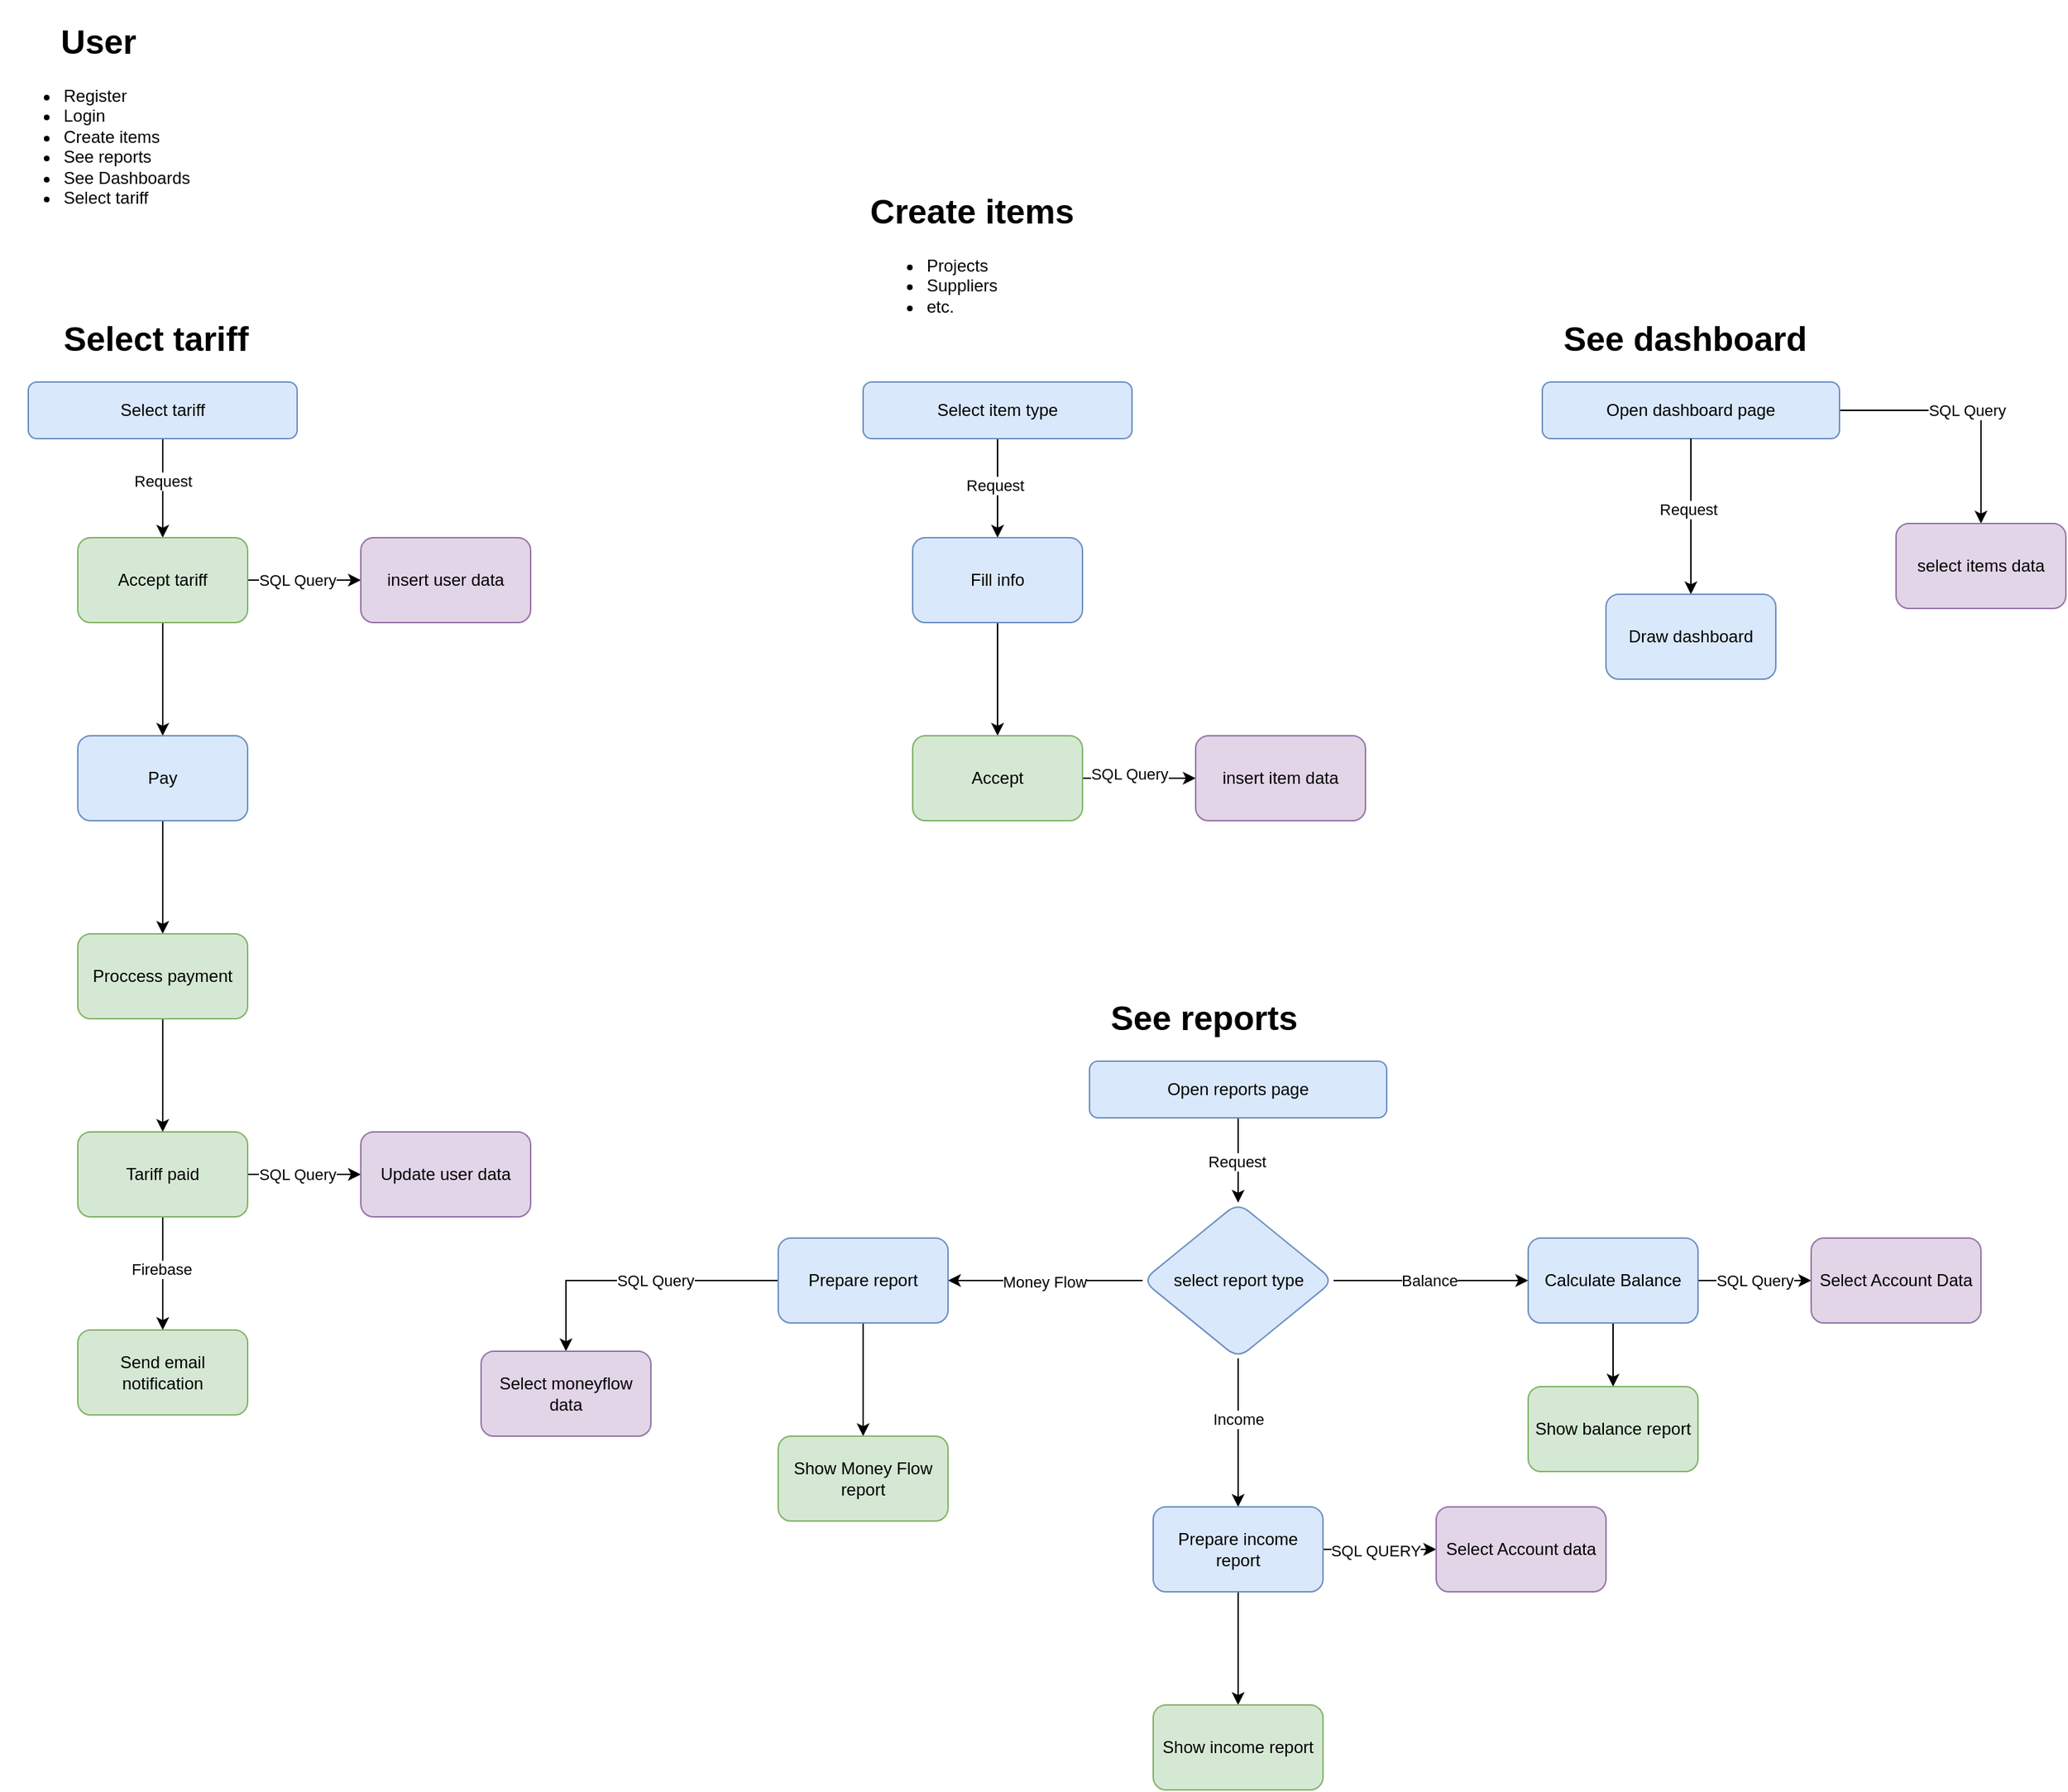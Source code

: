 <mxfile version="21.6.8" type="github">
  <diagram name="Страница — 1" id="uMBP3uglS6KfB2vWSXE3">
    <mxGraphModel dx="1368" dy="887" grid="1" gridSize="10" guides="1" tooltips="1" connect="1" arrows="1" fold="1" page="1" pageScale="1" pageWidth="827" pageHeight="1169" math="0" shadow="0">
      <root>
        <mxCell id="0" />
        <mxCell id="1" parent="0" />
        <mxCell id="aBMBQ2h6nMREYINtzS8h-1" value="&lt;h1 style=&quot;text-align: center;&quot;&gt;User&lt;/h1&gt;&lt;div&gt;&lt;ul&gt;&lt;li style=&quot;&quot;&gt;Register&lt;/li&gt;&lt;li style=&quot;&quot;&gt;Login&lt;/li&gt;&lt;li style=&quot;&quot;&gt;Create items&lt;/li&gt;&lt;li style=&quot;&quot;&gt;See reports&lt;/li&gt;&lt;li style=&quot;&quot;&gt;See Dashboards&lt;/li&gt;&lt;li style=&quot;&quot;&gt;Select tariff&lt;/li&gt;&lt;/ul&gt;&lt;/div&gt;" style="text;html=1;strokeColor=none;fillColor=none;spacing=5;spacingTop=-20;whiteSpace=wrap;overflow=hidden;rounded=0;" vertex="1" parent="1">
          <mxGeometry x="30" y="40" width="190" height="140" as="geometry" />
        </mxCell>
        <mxCell id="aBMBQ2h6nMREYINtzS8h-4" value="" style="edgeStyle=orthogonalEdgeStyle;rounded=0;orthogonalLoop=1;jettySize=auto;html=1;" edge="1" parent="1" source="aBMBQ2h6nMREYINtzS8h-2" target="aBMBQ2h6nMREYINtzS8h-3">
          <mxGeometry relative="1" as="geometry" />
        </mxCell>
        <mxCell id="aBMBQ2h6nMREYINtzS8h-12" value="Request" style="edgeLabel;html=1;align=center;verticalAlign=middle;resizable=0;points=[];" vertex="1" connectable="0" parent="aBMBQ2h6nMREYINtzS8h-4">
          <mxGeometry x="-0.6" y="-3" relative="1" as="geometry">
            <mxPoint x="3" y="16" as="offset" />
          </mxGeometry>
        </mxCell>
        <mxCell id="aBMBQ2h6nMREYINtzS8h-2" value="Select tariff" style="rounded=1;whiteSpace=wrap;html=1;fillColor=#dae8fc;strokeColor=#6c8ebf;" vertex="1" parent="1">
          <mxGeometry x="50" y="300" width="190" height="40" as="geometry" />
        </mxCell>
        <mxCell id="aBMBQ2h6nMREYINtzS8h-6" value="" style="edgeStyle=orthogonalEdgeStyle;rounded=0;orthogonalLoop=1;jettySize=auto;html=1;" edge="1" parent="1" source="aBMBQ2h6nMREYINtzS8h-3" target="aBMBQ2h6nMREYINtzS8h-5">
          <mxGeometry relative="1" as="geometry" />
        </mxCell>
        <mxCell id="aBMBQ2h6nMREYINtzS8h-10" value="" style="edgeStyle=orthogonalEdgeStyle;rounded=0;orthogonalLoop=1;jettySize=auto;html=1;" edge="1" parent="1" source="aBMBQ2h6nMREYINtzS8h-3" target="aBMBQ2h6nMREYINtzS8h-9">
          <mxGeometry relative="1" as="geometry" />
        </mxCell>
        <mxCell id="aBMBQ2h6nMREYINtzS8h-11" value="SQL Query" style="edgeLabel;html=1;align=center;verticalAlign=middle;resizable=0;points=[];" vertex="1" connectable="0" parent="aBMBQ2h6nMREYINtzS8h-10">
          <mxGeometry x="-0.275" y="-1" relative="1" as="geometry">
            <mxPoint x="6" y="-1" as="offset" />
          </mxGeometry>
        </mxCell>
        <mxCell id="aBMBQ2h6nMREYINtzS8h-3" value="Accept tariff" style="whiteSpace=wrap;html=1;rounded=1;fillColor=#d5e8d4;strokeColor=#82b366;" vertex="1" parent="1">
          <mxGeometry x="85" y="410" width="120" height="60" as="geometry" />
        </mxCell>
        <mxCell id="aBMBQ2h6nMREYINtzS8h-14" value="" style="edgeStyle=orthogonalEdgeStyle;rounded=0;orthogonalLoop=1;jettySize=auto;html=1;" edge="1" parent="1" source="aBMBQ2h6nMREYINtzS8h-5" target="aBMBQ2h6nMREYINtzS8h-13">
          <mxGeometry relative="1" as="geometry" />
        </mxCell>
        <mxCell id="aBMBQ2h6nMREYINtzS8h-5" value="Pay" style="whiteSpace=wrap;html=1;rounded=1;fillColor=#dae8fc;strokeColor=#6c8ebf;" vertex="1" parent="1">
          <mxGeometry x="85" y="550" width="120" height="60" as="geometry" />
        </mxCell>
        <mxCell id="aBMBQ2h6nMREYINtzS8h-9" value="insert user data" style="rounded=1;whiteSpace=wrap;html=1;fillColor=#e1d5e7;strokeColor=#9673a6;" vertex="1" parent="1">
          <mxGeometry x="285" y="410" width="120" height="60" as="geometry" />
        </mxCell>
        <mxCell id="aBMBQ2h6nMREYINtzS8h-16" value="" style="edgeStyle=orthogonalEdgeStyle;rounded=0;orthogonalLoop=1;jettySize=auto;html=1;" edge="1" parent="1" source="aBMBQ2h6nMREYINtzS8h-13" target="aBMBQ2h6nMREYINtzS8h-15">
          <mxGeometry relative="1" as="geometry" />
        </mxCell>
        <mxCell id="aBMBQ2h6nMREYINtzS8h-13" value="Proccess payment" style="whiteSpace=wrap;html=1;rounded=1;fillColor=#d5e8d4;strokeColor=#82b366;" vertex="1" parent="1">
          <mxGeometry x="85" y="690" width="120" height="60" as="geometry" />
        </mxCell>
        <mxCell id="aBMBQ2h6nMREYINtzS8h-20" value="" style="edgeStyle=orthogonalEdgeStyle;rounded=0;orthogonalLoop=1;jettySize=auto;html=1;" edge="1" parent="1" source="aBMBQ2h6nMREYINtzS8h-15" target="aBMBQ2h6nMREYINtzS8h-19">
          <mxGeometry relative="1" as="geometry" />
        </mxCell>
        <mxCell id="aBMBQ2h6nMREYINtzS8h-21" value="SQL Query" style="edgeLabel;html=1;align=center;verticalAlign=middle;resizable=0;points=[];" vertex="1" connectable="0" parent="aBMBQ2h6nMREYINtzS8h-20">
          <mxGeometry x="0.025" y="-2" relative="1" as="geometry">
            <mxPoint x="-6" y="-2" as="offset" />
          </mxGeometry>
        </mxCell>
        <mxCell id="aBMBQ2h6nMREYINtzS8h-23" value="" style="edgeStyle=orthogonalEdgeStyle;rounded=0;orthogonalLoop=1;jettySize=auto;html=1;" edge="1" parent="1" source="aBMBQ2h6nMREYINtzS8h-15" target="aBMBQ2h6nMREYINtzS8h-22">
          <mxGeometry relative="1" as="geometry" />
        </mxCell>
        <mxCell id="aBMBQ2h6nMREYINtzS8h-24" value="Firebase" style="edgeLabel;html=1;align=center;verticalAlign=middle;resizable=0;points=[];" vertex="1" connectable="0" parent="aBMBQ2h6nMREYINtzS8h-23">
          <mxGeometry x="-0.075" y="-1" relative="1" as="geometry">
            <mxPoint as="offset" />
          </mxGeometry>
        </mxCell>
        <mxCell id="aBMBQ2h6nMREYINtzS8h-15" value="Tariff paid" style="whiteSpace=wrap;html=1;rounded=1;fillColor=#d5e8d4;strokeColor=#82b366;" vertex="1" parent="1">
          <mxGeometry x="85" y="830" width="120" height="60" as="geometry" />
        </mxCell>
        <mxCell id="aBMBQ2h6nMREYINtzS8h-19" value="Update user data" style="rounded=1;whiteSpace=wrap;html=1;fillColor=#e1d5e7;strokeColor=#9673a6;" vertex="1" parent="1">
          <mxGeometry x="285" y="830" width="120" height="60" as="geometry" />
        </mxCell>
        <mxCell id="aBMBQ2h6nMREYINtzS8h-22" value="Send email notification" style="whiteSpace=wrap;html=1;fillColor=#d5e8d4;strokeColor=#82b366;rounded=1;" vertex="1" parent="1">
          <mxGeometry x="85" y="970" width="120" height="60" as="geometry" />
        </mxCell>
        <mxCell id="aBMBQ2h6nMREYINtzS8h-25" value="&lt;h1&gt;Select tariff&lt;/h1&gt;" style="text;html=1;strokeColor=none;fillColor=none;spacing=5;spacingTop=-20;whiteSpace=wrap;overflow=hidden;rounded=0;" vertex="1" parent="1">
          <mxGeometry x="70" y="250" width="190" height="120" as="geometry" />
        </mxCell>
        <mxCell id="aBMBQ2h6nMREYINtzS8h-26" value="&lt;h1&gt;Create items&lt;/h1&gt;&lt;div&gt;&lt;ul&gt;&lt;li&gt;Projects&lt;/li&gt;&lt;li&gt;Suppliers&lt;/li&gt;&lt;li&gt;etc.&lt;/li&gt;&lt;/ul&gt;&lt;/div&gt;" style="text;html=1;strokeColor=none;fillColor=none;spacing=5;spacingTop=-20;whiteSpace=wrap;overflow=hidden;rounded=0;" vertex="1" parent="1">
          <mxGeometry x="640" y="160" width="190" height="120" as="geometry" />
        </mxCell>
        <mxCell id="aBMBQ2h6nMREYINtzS8h-31" value="" style="edgeStyle=orthogonalEdgeStyle;rounded=0;orthogonalLoop=1;jettySize=auto;html=1;" edge="1" parent="1" source="aBMBQ2h6nMREYINtzS8h-27" target="aBMBQ2h6nMREYINtzS8h-30">
          <mxGeometry relative="1" as="geometry" />
        </mxCell>
        <mxCell id="aBMBQ2h6nMREYINtzS8h-70" value="Request" style="edgeLabel;html=1;align=center;verticalAlign=middle;resizable=0;points=[];" vertex="1" connectable="0" parent="aBMBQ2h6nMREYINtzS8h-31">
          <mxGeometry x="-0.076" y="-2" relative="1" as="geometry">
            <mxPoint as="offset" />
          </mxGeometry>
        </mxCell>
        <mxCell id="aBMBQ2h6nMREYINtzS8h-27" value="Select item type" style="rounded=1;whiteSpace=wrap;html=1;fillColor=#dae8fc;strokeColor=#6c8ebf;" vertex="1" parent="1">
          <mxGeometry x="640" y="300" width="190" height="40" as="geometry" />
        </mxCell>
        <mxCell id="aBMBQ2h6nMREYINtzS8h-33" value="" style="edgeStyle=orthogonalEdgeStyle;rounded=0;orthogonalLoop=1;jettySize=auto;html=1;" edge="1" parent="1" source="aBMBQ2h6nMREYINtzS8h-30" target="aBMBQ2h6nMREYINtzS8h-32">
          <mxGeometry relative="1" as="geometry" />
        </mxCell>
        <mxCell id="aBMBQ2h6nMREYINtzS8h-30" value="Fill info" style="whiteSpace=wrap;html=1;fillColor=#dae8fc;strokeColor=#6c8ebf;rounded=1;" vertex="1" parent="1">
          <mxGeometry x="675" y="410" width="120" height="60" as="geometry" />
        </mxCell>
        <mxCell id="aBMBQ2h6nMREYINtzS8h-35" value="" style="edgeStyle=orthogonalEdgeStyle;rounded=0;orthogonalLoop=1;jettySize=auto;html=1;" edge="1" parent="1" source="aBMBQ2h6nMREYINtzS8h-32" target="aBMBQ2h6nMREYINtzS8h-34">
          <mxGeometry relative="1" as="geometry" />
        </mxCell>
        <mxCell id="aBMBQ2h6nMREYINtzS8h-36" value="SQL Query" style="edgeLabel;html=1;align=center;verticalAlign=middle;resizable=0;points=[];" vertex="1" connectable="0" parent="aBMBQ2h6nMREYINtzS8h-35">
          <mxGeometry x="-0.175" y="3" relative="1" as="geometry">
            <mxPoint as="offset" />
          </mxGeometry>
        </mxCell>
        <mxCell id="aBMBQ2h6nMREYINtzS8h-32" value="Accept" style="whiteSpace=wrap;html=1;fillColor=#d5e8d4;strokeColor=#82b366;rounded=1;" vertex="1" parent="1">
          <mxGeometry x="675" y="550" width="120" height="60" as="geometry" />
        </mxCell>
        <mxCell id="aBMBQ2h6nMREYINtzS8h-34" value="insert item data" style="rounded=1;whiteSpace=wrap;html=1;fillColor=#e1d5e7;strokeColor=#9673a6;" vertex="1" parent="1">
          <mxGeometry x="875" y="550" width="120" height="60" as="geometry" />
        </mxCell>
        <mxCell id="aBMBQ2h6nMREYINtzS8h-37" value="&lt;h1&gt;See dashboard&lt;/h1&gt;" style="text;html=1;strokeColor=none;fillColor=none;spacing=5;spacingTop=-20;whiteSpace=wrap;overflow=hidden;rounded=0;" vertex="1" parent="1">
          <mxGeometry x="1130" y="250" width="190" height="120" as="geometry" />
        </mxCell>
        <mxCell id="aBMBQ2h6nMREYINtzS8h-40" value="SQL Query" style="edgeStyle=orthogonalEdgeStyle;rounded=0;orthogonalLoop=1;jettySize=auto;html=1;" edge="1" parent="1" source="aBMBQ2h6nMREYINtzS8h-38" target="aBMBQ2h6nMREYINtzS8h-39">
          <mxGeometry relative="1" as="geometry" />
        </mxCell>
        <mxCell id="aBMBQ2h6nMREYINtzS8h-38" value="Open dashboard page" style="rounded=1;whiteSpace=wrap;html=1;fillColor=#dae8fc;strokeColor=#6c8ebf;" vertex="1" parent="1">
          <mxGeometry x="1120" y="300" width="210" height="40" as="geometry" />
        </mxCell>
        <mxCell id="aBMBQ2h6nMREYINtzS8h-42" value="" style="edgeStyle=orthogonalEdgeStyle;rounded=0;orthogonalLoop=1;jettySize=auto;html=1;exitX=0.5;exitY=1;exitDx=0;exitDy=0;" edge="1" parent="1" source="aBMBQ2h6nMREYINtzS8h-38" target="aBMBQ2h6nMREYINtzS8h-41">
          <mxGeometry relative="1" as="geometry" />
        </mxCell>
        <mxCell id="aBMBQ2h6nMREYINtzS8h-72" value="Request" style="edgeLabel;html=1;align=center;verticalAlign=middle;resizable=0;points=[];" vertex="1" connectable="0" parent="aBMBQ2h6nMREYINtzS8h-42">
          <mxGeometry x="-0.095" y="-2" relative="1" as="geometry">
            <mxPoint as="offset" />
          </mxGeometry>
        </mxCell>
        <mxCell id="aBMBQ2h6nMREYINtzS8h-39" value="select items data" style="rounded=1;whiteSpace=wrap;html=1;fillColor=#e1d5e7;strokeColor=#9673a6;" vertex="1" parent="1">
          <mxGeometry x="1370" y="400" width="120" height="60" as="geometry" />
        </mxCell>
        <mxCell id="aBMBQ2h6nMREYINtzS8h-41" value="Draw dashboard" style="rounded=1;whiteSpace=wrap;html=1;fillColor=#dae8fc;strokeColor=#6c8ebf;" vertex="1" parent="1">
          <mxGeometry x="1165" y="450" width="120" height="60" as="geometry" />
        </mxCell>
        <mxCell id="aBMBQ2h6nMREYINtzS8h-43" value="&lt;h1&gt;See reports&lt;/h1&gt;" style="text;html=1;strokeColor=none;fillColor=none;spacing=5;spacingTop=-20;whiteSpace=wrap;overflow=hidden;rounded=0;" vertex="1" parent="1">
          <mxGeometry x="810" y="730" width="190" height="120" as="geometry" />
        </mxCell>
        <mxCell id="aBMBQ2h6nMREYINtzS8h-50" value="" style="edgeStyle=orthogonalEdgeStyle;rounded=0;orthogonalLoop=1;jettySize=auto;html=1;" edge="1" parent="1" source="aBMBQ2h6nMREYINtzS8h-45" target="aBMBQ2h6nMREYINtzS8h-49">
          <mxGeometry relative="1" as="geometry" />
        </mxCell>
        <mxCell id="aBMBQ2h6nMREYINtzS8h-71" value="Request" style="edgeLabel;html=1;align=center;verticalAlign=middle;resizable=0;points=[];" vertex="1" connectable="0" parent="aBMBQ2h6nMREYINtzS8h-50">
          <mxGeometry x="0.033" y="-1" relative="1" as="geometry">
            <mxPoint as="offset" />
          </mxGeometry>
        </mxCell>
        <mxCell id="aBMBQ2h6nMREYINtzS8h-45" value="Open reports page" style="rounded=1;whiteSpace=wrap;html=1;fillColor=#dae8fc;strokeColor=#6c8ebf;" vertex="1" parent="1">
          <mxGeometry x="800" y="780" width="210" height="40" as="geometry" />
        </mxCell>
        <mxCell id="aBMBQ2h6nMREYINtzS8h-52" value="" style="edgeStyle=orthogonalEdgeStyle;rounded=0;orthogonalLoop=1;jettySize=auto;html=1;" edge="1" parent="1" source="aBMBQ2h6nMREYINtzS8h-49" target="aBMBQ2h6nMREYINtzS8h-51">
          <mxGeometry relative="1" as="geometry" />
        </mxCell>
        <mxCell id="aBMBQ2h6nMREYINtzS8h-57" value="Money Flow" style="edgeLabel;html=1;align=center;verticalAlign=middle;resizable=0;points=[];" vertex="1" connectable="0" parent="aBMBQ2h6nMREYINtzS8h-52">
          <mxGeometry x="0.009" y="1" relative="1" as="geometry">
            <mxPoint as="offset" />
          </mxGeometry>
        </mxCell>
        <mxCell id="aBMBQ2h6nMREYINtzS8h-54" value="" style="edgeStyle=orthogonalEdgeStyle;rounded=0;orthogonalLoop=1;jettySize=auto;html=1;" edge="1" parent="1" source="aBMBQ2h6nMREYINtzS8h-49" target="aBMBQ2h6nMREYINtzS8h-53">
          <mxGeometry relative="1" as="geometry" />
        </mxCell>
        <mxCell id="aBMBQ2h6nMREYINtzS8h-58" value="Income" style="edgeLabel;html=1;align=center;verticalAlign=middle;resizable=0;points=[];" vertex="1" connectable="0" parent="aBMBQ2h6nMREYINtzS8h-54">
          <mxGeometry x="-0.181" y="-4" relative="1" as="geometry">
            <mxPoint x="4" as="offset" />
          </mxGeometry>
        </mxCell>
        <mxCell id="aBMBQ2h6nMREYINtzS8h-56" value="" style="edgeStyle=orthogonalEdgeStyle;rounded=0;orthogonalLoop=1;jettySize=auto;html=1;" edge="1" parent="1" source="aBMBQ2h6nMREYINtzS8h-49" target="aBMBQ2h6nMREYINtzS8h-55">
          <mxGeometry relative="1" as="geometry" />
        </mxCell>
        <mxCell id="aBMBQ2h6nMREYINtzS8h-59" value="Balance" style="edgeLabel;html=1;align=center;verticalAlign=middle;resizable=0;points=[];" vertex="1" connectable="0" parent="aBMBQ2h6nMREYINtzS8h-56">
          <mxGeometry x="0.299" y="-2" relative="1" as="geometry">
            <mxPoint x="-22" y="-2" as="offset" />
          </mxGeometry>
        </mxCell>
        <mxCell id="aBMBQ2h6nMREYINtzS8h-49" value="select report type" style="rhombus;whiteSpace=wrap;html=1;fillColor=#dae8fc;strokeColor=#6c8ebf;rounded=1;" vertex="1" parent="1">
          <mxGeometry x="837.5" y="880" width="135" height="110" as="geometry" />
        </mxCell>
        <mxCell id="aBMBQ2h6nMREYINtzS8h-66" value="" style="edgeStyle=orthogonalEdgeStyle;rounded=0;orthogonalLoop=1;jettySize=auto;html=1;" edge="1" parent="1" source="aBMBQ2h6nMREYINtzS8h-51" target="aBMBQ2h6nMREYINtzS8h-65">
          <mxGeometry relative="1" as="geometry" />
        </mxCell>
        <mxCell id="aBMBQ2h6nMREYINtzS8h-67" value="SQL Query" style="edgeLabel;html=1;align=center;verticalAlign=middle;resizable=0;points=[];" vertex="1" connectable="0" parent="aBMBQ2h6nMREYINtzS8h-66">
          <mxGeometry x="-0.23" relative="1" as="geometry">
            <mxPoint x="-10" as="offset" />
          </mxGeometry>
        </mxCell>
        <mxCell id="aBMBQ2h6nMREYINtzS8h-69" value="" style="edgeStyle=orthogonalEdgeStyle;rounded=0;orthogonalLoop=1;jettySize=auto;html=1;" edge="1" parent="1" source="aBMBQ2h6nMREYINtzS8h-51" target="aBMBQ2h6nMREYINtzS8h-68">
          <mxGeometry relative="1" as="geometry" />
        </mxCell>
        <mxCell id="aBMBQ2h6nMREYINtzS8h-51" value="Prepare report" style="rounded=1;whiteSpace=wrap;html=1;fillColor=#dae8fc;strokeColor=#6c8ebf;" vertex="1" parent="1">
          <mxGeometry x="580" y="905" width="120" height="60" as="geometry" />
        </mxCell>
        <mxCell id="aBMBQ2h6nMREYINtzS8h-74" value="" style="edgeStyle=orthogonalEdgeStyle;rounded=0;orthogonalLoop=1;jettySize=auto;html=1;" edge="1" parent="1" source="aBMBQ2h6nMREYINtzS8h-53" target="aBMBQ2h6nMREYINtzS8h-73">
          <mxGeometry relative="1" as="geometry" />
        </mxCell>
        <mxCell id="aBMBQ2h6nMREYINtzS8h-75" value="SQL QUERY" style="edgeLabel;html=1;align=center;verticalAlign=middle;resizable=0;points=[];" vertex="1" connectable="0" parent="aBMBQ2h6nMREYINtzS8h-74">
          <mxGeometry x="-0.092" y="-1" relative="1" as="geometry">
            <mxPoint as="offset" />
          </mxGeometry>
        </mxCell>
        <mxCell id="aBMBQ2h6nMREYINtzS8h-77" value="" style="edgeStyle=orthogonalEdgeStyle;rounded=0;orthogonalLoop=1;jettySize=auto;html=1;" edge="1" parent="1" source="aBMBQ2h6nMREYINtzS8h-53" target="aBMBQ2h6nMREYINtzS8h-76">
          <mxGeometry relative="1" as="geometry" />
        </mxCell>
        <mxCell id="aBMBQ2h6nMREYINtzS8h-53" value="Prepare income report" style="rounded=1;whiteSpace=wrap;html=1;fillColor=#dae8fc;strokeColor=#6c8ebf;" vertex="1" parent="1">
          <mxGeometry x="845" y="1095" width="120" height="60" as="geometry" />
        </mxCell>
        <mxCell id="aBMBQ2h6nMREYINtzS8h-62" value="SQL Query" style="edgeStyle=orthogonalEdgeStyle;rounded=0;orthogonalLoop=1;jettySize=auto;html=1;" edge="1" parent="1" source="aBMBQ2h6nMREYINtzS8h-55" target="aBMBQ2h6nMREYINtzS8h-61">
          <mxGeometry relative="1" as="geometry" />
        </mxCell>
        <mxCell id="aBMBQ2h6nMREYINtzS8h-64" value="" style="edgeStyle=orthogonalEdgeStyle;rounded=0;orthogonalLoop=1;jettySize=auto;html=1;" edge="1" parent="1" source="aBMBQ2h6nMREYINtzS8h-55" target="aBMBQ2h6nMREYINtzS8h-63">
          <mxGeometry relative="1" as="geometry" />
        </mxCell>
        <mxCell id="aBMBQ2h6nMREYINtzS8h-55" value="Calculate Balance" style="rounded=1;whiteSpace=wrap;html=1;fillColor=#dae8fc;strokeColor=#6c8ebf;" vertex="1" parent="1">
          <mxGeometry x="1110" y="905" width="120" height="60" as="geometry" />
        </mxCell>
        <mxCell id="aBMBQ2h6nMREYINtzS8h-61" value="Select Account Data" style="rounded=1;whiteSpace=wrap;html=1;fillColor=#e1d5e7;strokeColor=#9673a6;" vertex="1" parent="1">
          <mxGeometry x="1310" y="905" width="120" height="60" as="geometry" />
        </mxCell>
        <mxCell id="aBMBQ2h6nMREYINtzS8h-63" value="Show balance report" style="whiteSpace=wrap;html=1;fillColor=#d5e8d4;strokeColor=#82b366;rounded=1;" vertex="1" parent="1">
          <mxGeometry x="1110" y="1010" width="120" height="60" as="geometry" />
        </mxCell>
        <mxCell id="aBMBQ2h6nMREYINtzS8h-65" value="Select moneyflow data" style="whiteSpace=wrap;html=1;fillColor=#e1d5e7;strokeColor=#9673a6;rounded=1;" vertex="1" parent="1">
          <mxGeometry x="370" y="985" width="120" height="60" as="geometry" />
        </mxCell>
        <mxCell id="aBMBQ2h6nMREYINtzS8h-68" value="Show Money Flow report" style="whiteSpace=wrap;html=1;fillColor=#d5e8d4;strokeColor=#82b366;rounded=1;" vertex="1" parent="1">
          <mxGeometry x="580" y="1045" width="120" height="60" as="geometry" />
        </mxCell>
        <mxCell id="aBMBQ2h6nMREYINtzS8h-73" value="Select Account data" style="rounded=1;whiteSpace=wrap;html=1;fillColor=#e1d5e7;strokeColor=#9673a6;" vertex="1" parent="1">
          <mxGeometry x="1045" y="1095" width="120" height="60" as="geometry" />
        </mxCell>
        <mxCell id="aBMBQ2h6nMREYINtzS8h-76" value="Show income report" style="whiteSpace=wrap;html=1;fillColor=#d5e8d4;strokeColor=#82b366;rounded=1;" vertex="1" parent="1">
          <mxGeometry x="845" y="1235" width="120" height="60" as="geometry" />
        </mxCell>
      </root>
    </mxGraphModel>
  </diagram>
</mxfile>
